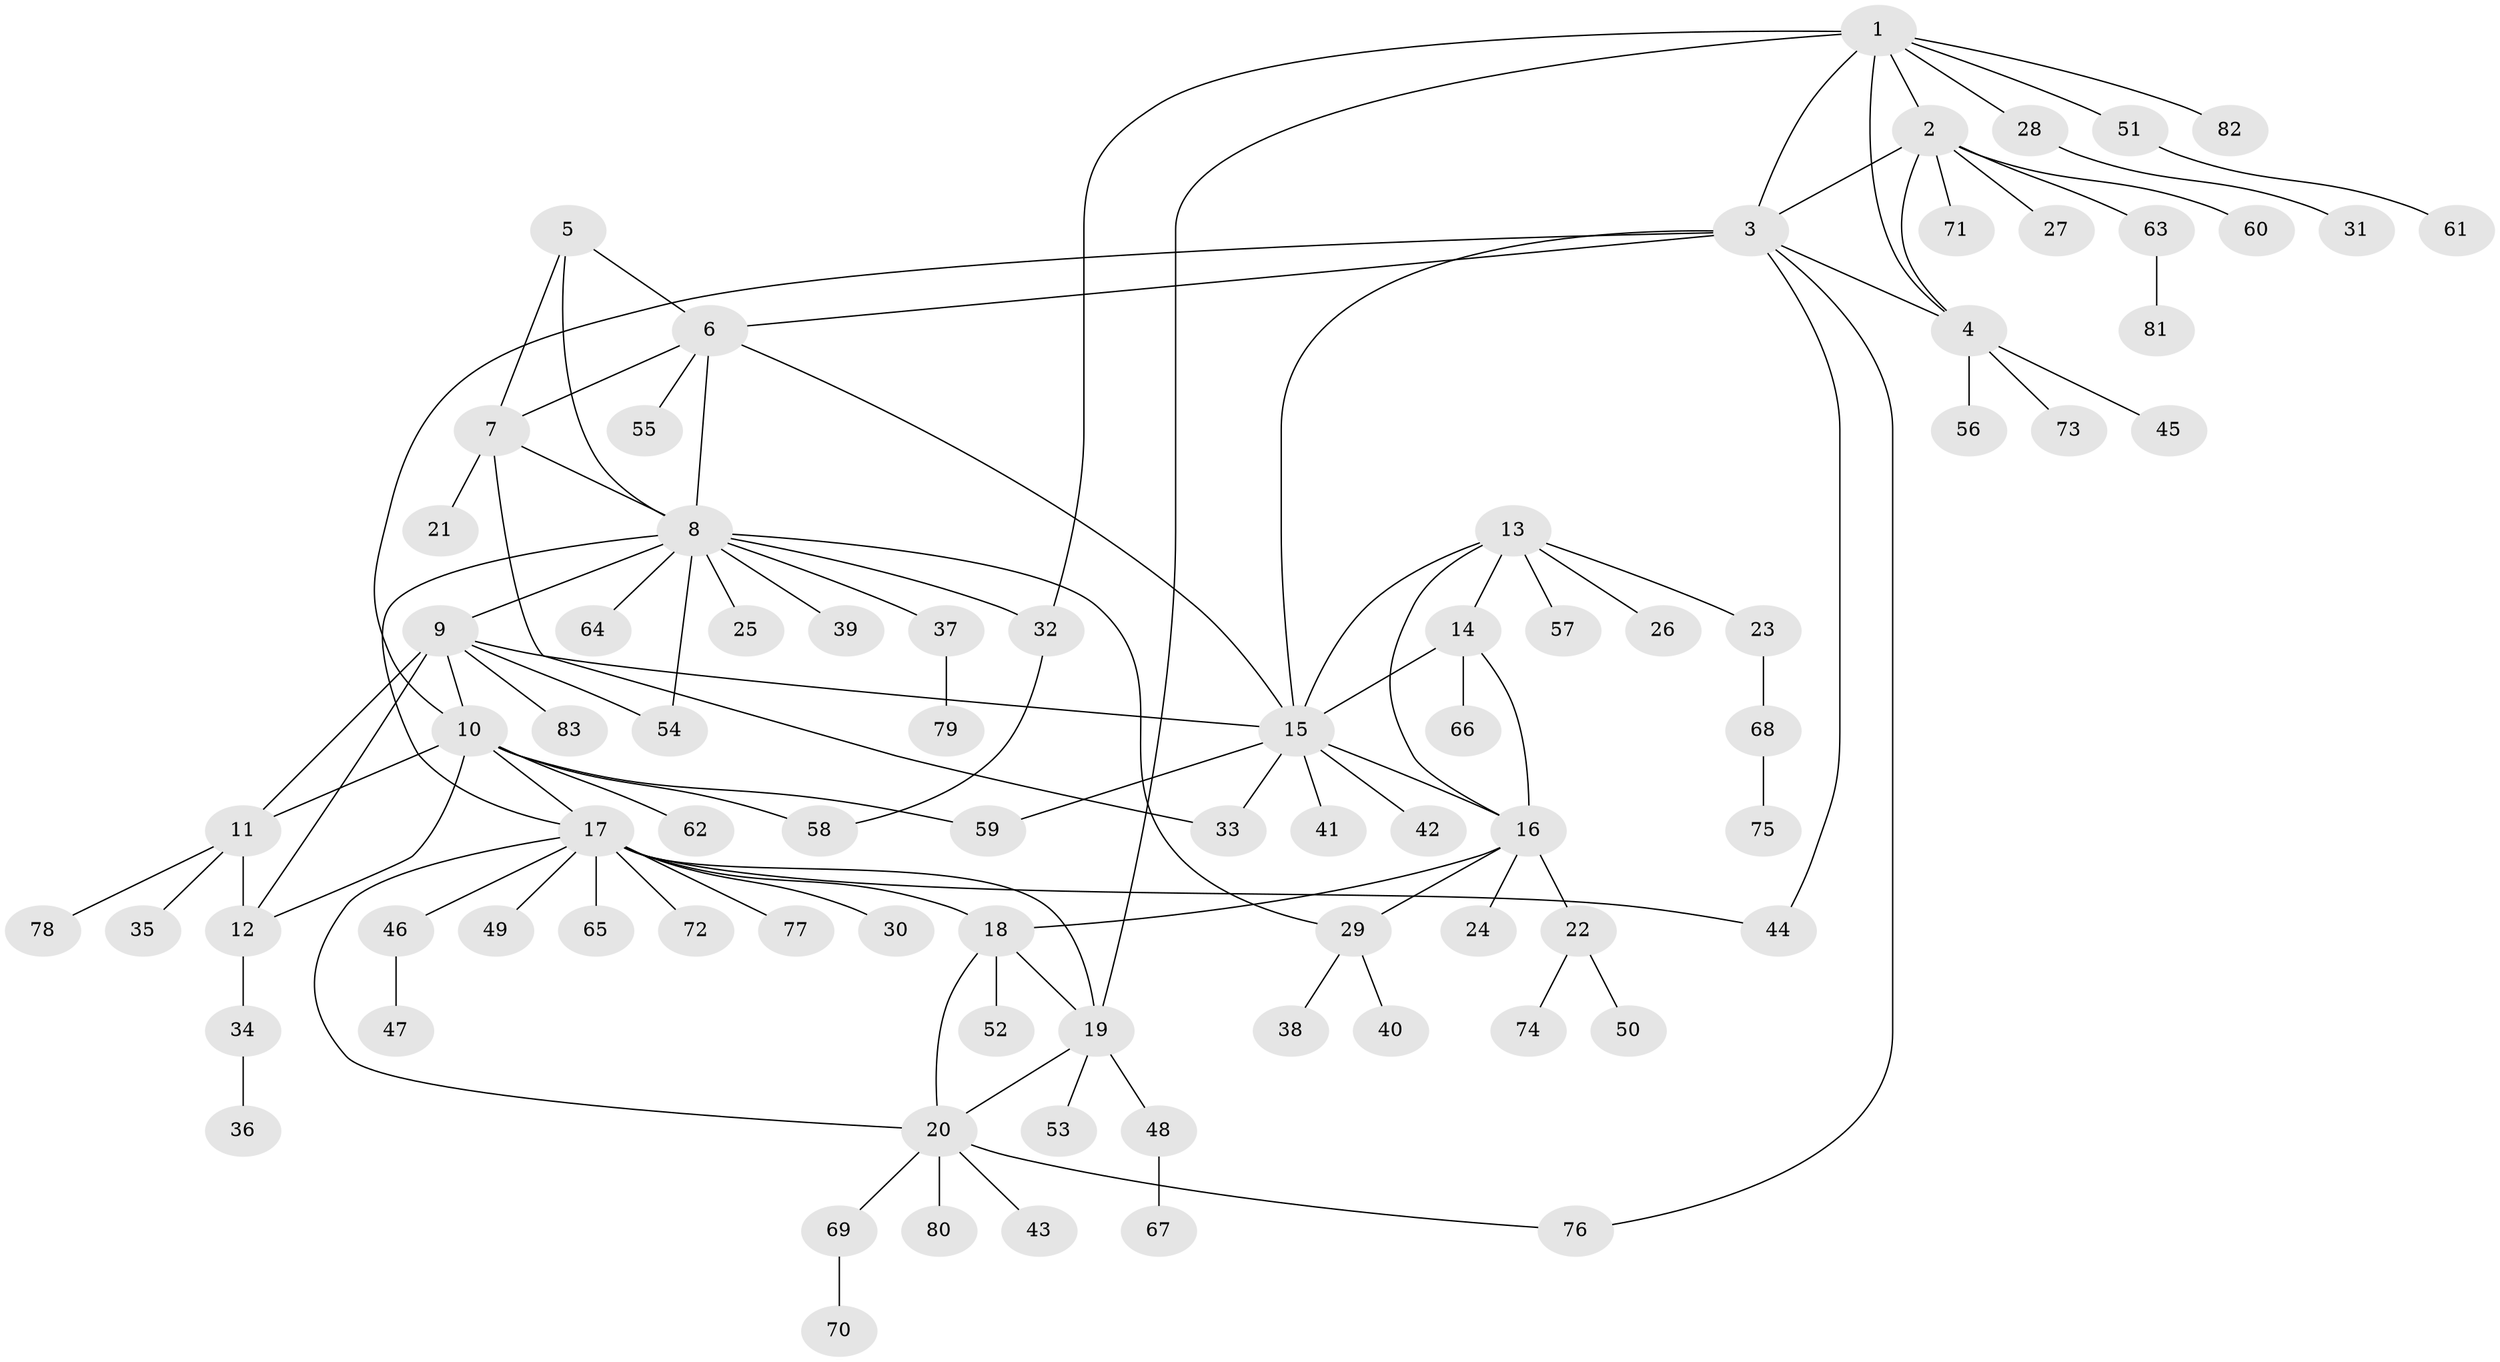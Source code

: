 // coarse degree distribution, {2: 0.16666666666666666, 1: 0.6666666666666666, 5: 0.041666666666666664, 10: 0.08333333333333333, 3: 0.041666666666666664}
// Generated by graph-tools (version 1.1) at 2025/58/03/04/25 21:58:08]
// undirected, 83 vertices, 111 edges
graph export_dot {
graph [start="1"]
  node [color=gray90,style=filled];
  1;
  2;
  3;
  4;
  5;
  6;
  7;
  8;
  9;
  10;
  11;
  12;
  13;
  14;
  15;
  16;
  17;
  18;
  19;
  20;
  21;
  22;
  23;
  24;
  25;
  26;
  27;
  28;
  29;
  30;
  31;
  32;
  33;
  34;
  35;
  36;
  37;
  38;
  39;
  40;
  41;
  42;
  43;
  44;
  45;
  46;
  47;
  48;
  49;
  50;
  51;
  52;
  53;
  54;
  55;
  56;
  57;
  58;
  59;
  60;
  61;
  62;
  63;
  64;
  65;
  66;
  67;
  68;
  69;
  70;
  71;
  72;
  73;
  74;
  75;
  76;
  77;
  78;
  79;
  80;
  81;
  82;
  83;
  1 -- 2;
  1 -- 3;
  1 -- 4;
  1 -- 19;
  1 -- 28;
  1 -- 32;
  1 -- 51;
  1 -- 82;
  2 -- 3;
  2 -- 4;
  2 -- 27;
  2 -- 60;
  2 -- 63;
  2 -- 71;
  3 -- 4;
  3 -- 6;
  3 -- 10;
  3 -- 15;
  3 -- 44;
  3 -- 76;
  4 -- 45;
  4 -- 56;
  4 -- 73;
  5 -- 6;
  5 -- 7;
  5 -- 8;
  6 -- 7;
  6 -- 8;
  6 -- 15;
  6 -- 55;
  7 -- 8;
  7 -- 21;
  7 -- 33;
  8 -- 9;
  8 -- 17;
  8 -- 25;
  8 -- 29;
  8 -- 32;
  8 -- 37;
  8 -- 39;
  8 -- 54;
  8 -- 64;
  9 -- 10;
  9 -- 11;
  9 -- 12;
  9 -- 15;
  9 -- 54;
  9 -- 83;
  10 -- 11;
  10 -- 12;
  10 -- 17;
  10 -- 58;
  10 -- 59;
  10 -- 62;
  11 -- 12;
  11 -- 35;
  11 -- 78;
  12 -- 34;
  13 -- 14;
  13 -- 15;
  13 -- 16;
  13 -- 23;
  13 -- 26;
  13 -- 57;
  14 -- 15;
  14 -- 16;
  14 -- 66;
  15 -- 16;
  15 -- 33;
  15 -- 41;
  15 -- 42;
  15 -- 59;
  16 -- 18;
  16 -- 22;
  16 -- 24;
  16 -- 29;
  17 -- 18;
  17 -- 19;
  17 -- 20;
  17 -- 30;
  17 -- 44;
  17 -- 46;
  17 -- 49;
  17 -- 65;
  17 -- 72;
  17 -- 77;
  18 -- 19;
  18 -- 20;
  18 -- 52;
  19 -- 20;
  19 -- 48;
  19 -- 53;
  20 -- 43;
  20 -- 69;
  20 -- 76;
  20 -- 80;
  22 -- 50;
  22 -- 74;
  23 -- 68;
  28 -- 31;
  29 -- 38;
  29 -- 40;
  32 -- 58;
  34 -- 36;
  37 -- 79;
  46 -- 47;
  48 -- 67;
  51 -- 61;
  63 -- 81;
  68 -- 75;
  69 -- 70;
}

